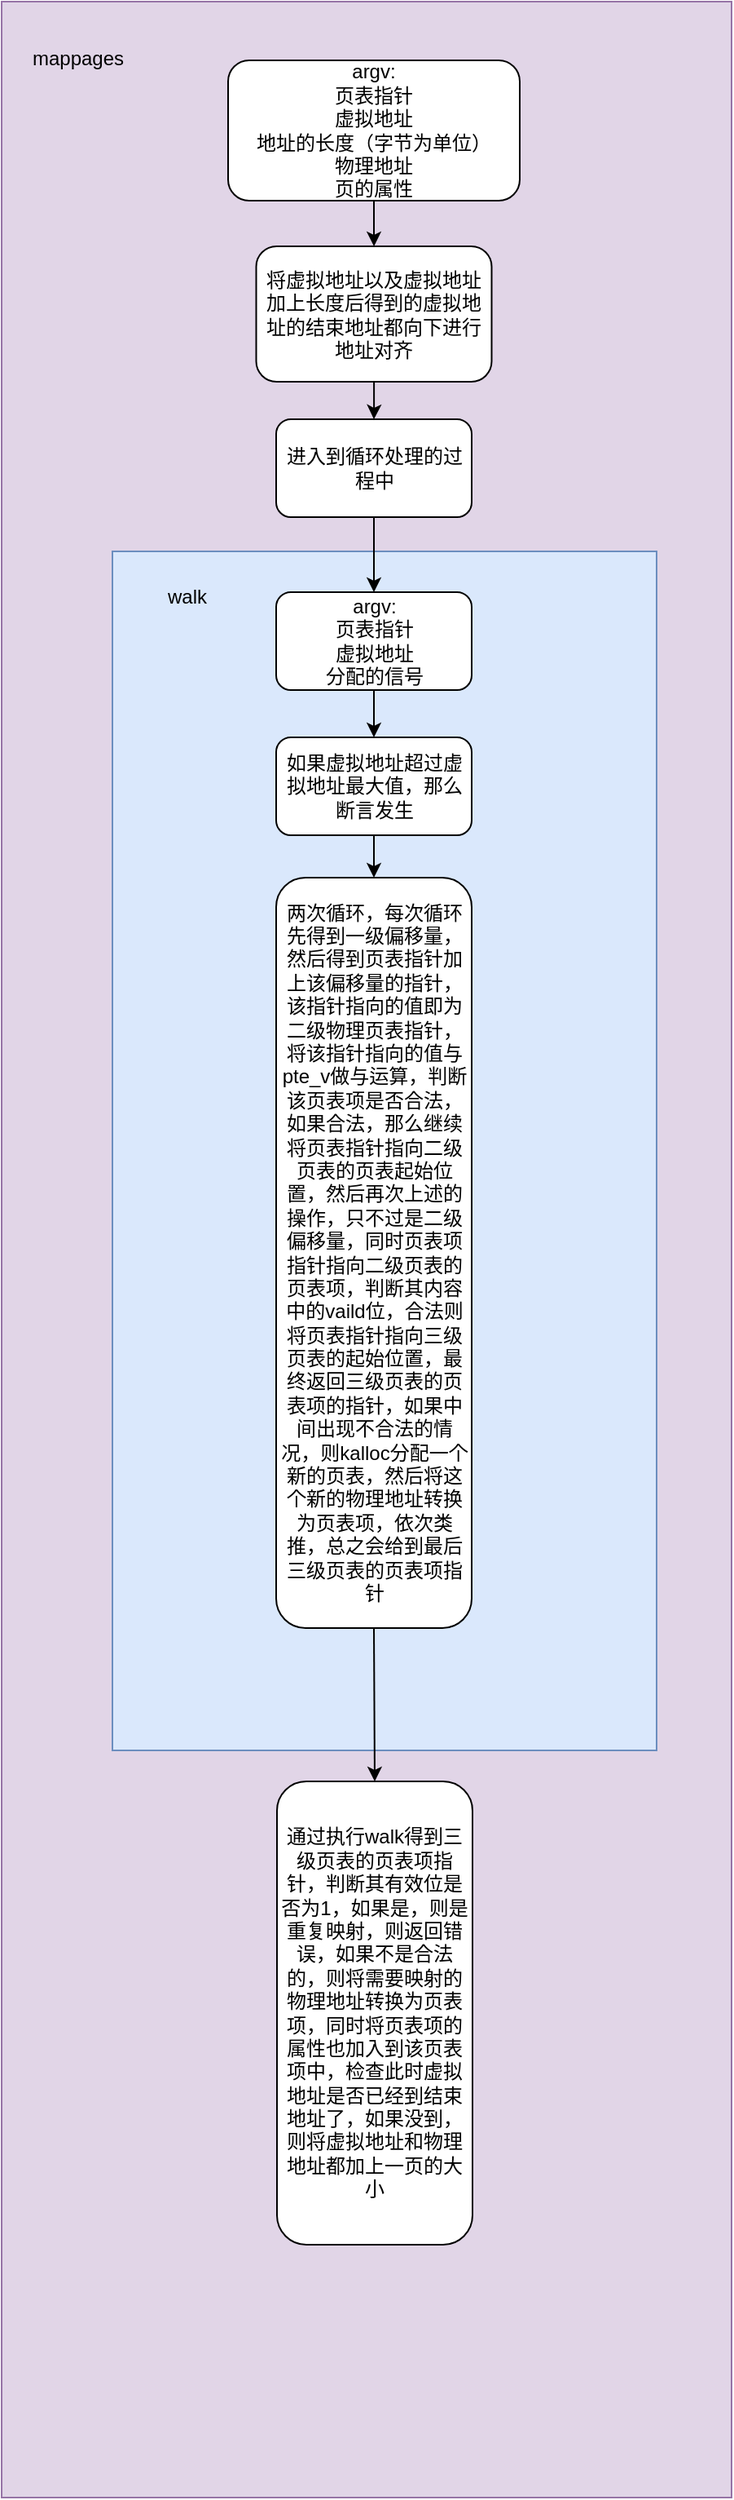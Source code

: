 <mxfile version="26.0.16">
  <diagram name="第 1 页" id="6iW3DI0KkoUzo9-Ivbpx">
    <mxGraphModel dx="542" dy="380" grid="0" gridSize="10" guides="1" tooltips="1" connect="1" arrows="1" fold="1" page="1" pageScale="1" pageWidth="827" pageHeight="1169" math="0" shadow="0">
      <root>
        <mxCell id="0" />
        <mxCell id="1" parent="0" />
        <mxCell id="ZPKQ-zMuxPFbMJoYlC7H-3" value="" style="rounded=0;whiteSpace=wrap;html=1;fillColor=#e1d5e7;strokeColor=#9673a6;" vertex="1" parent="1">
          <mxGeometry x="100" y="240" width="448" height="1530" as="geometry" />
        </mxCell>
        <mxCell id="ZPKQ-zMuxPFbMJoYlC7H-6" value="" style="edgeStyle=orthogonalEdgeStyle;rounded=0;orthogonalLoop=1;jettySize=auto;html=1;" edge="1" parent="1" source="ZPKQ-zMuxPFbMJoYlC7H-1" target="ZPKQ-zMuxPFbMJoYlC7H-5">
          <mxGeometry relative="1" as="geometry" />
        </mxCell>
        <mxCell id="ZPKQ-zMuxPFbMJoYlC7H-1" value="argv:&lt;div&gt;页表指针&lt;/div&gt;&lt;div&gt;虚拟地址&lt;/div&gt;&lt;div&gt;地址的长度（字节为单位）&lt;/div&gt;&lt;div&gt;物理地址&lt;/div&gt;&lt;div&gt;页的属性&lt;/div&gt;" style="rounded=1;whiteSpace=wrap;html=1;" vertex="1" parent="1">
          <mxGeometry x="239" y="276" width="179" height="86" as="geometry" />
        </mxCell>
        <mxCell id="ZPKQ-zMuxPFbMJoYlC7H-4" value="mappages" style="text;html=1;align=center;verticalAlign=middle;whiteSpace=wrap;rounded=0;" vertex="1" parent="1">
          <mxGeometry x="117" y="260" width="60" height="30" as="geometry" />
        </mxCell>
        <mxCell id="ZPKQ-zMuxPFbMJoYlC7H-8" value="" style="edgeStyle=orthogonalEdgeStyle;rounded=0;orthogonalLoop=1;jettySize=auto;html=1;" edge="1" parent="1" source="ZPKQ-zMuxPFbMJoYlC7H-5" target="ZPKQ-zMuxPFbMJoYlC7H-7">
          <mxGeometry relative="1" as="geometry" />
        </mxCell>
        <mxCell id="ZPKQ-zMuxPFbMJoYlC7H-5" value="将虚拟地址以及虚拟地址加上长度后得到的虚拟地址的结束地址都向下进行地址对齐" style="whiteSpace=wrap;html=1;rounded=1;" vertex="1" parent="1">
          <mxGeometry x="256.25" y="390" width="144.5" height="83" as="geometry" />
        </mxCell>
        <mxCell id="ZPKQ-zMuxPFbMJoYlC7H-7" value="进入到循环处理的过程中" style="whiteSpace=wrap;html=1;rounded=1;" vertex="1" parent="1">
          <mxGeometry x="268.5" y="496" width="120" height="60" as="geometry" />
        </mxCell>
        <mxCell id="ZPKQ-zMuxPFbMJoYlC7H-11" value="" style="rounded=0;whiteSpace=wrap;html=1;fillColor=#dae8fc;strokeColor=#6c8ebf;" vertex="1" parent="1">
          <mxGeometry x="168" y="577" width="334" height="735" as="geometry" />
        </mxCell>
        <mxCell id="ZPKQ-zMuxPFbMJoYlC7H-15" value="" style="edgeStyle=orthogonalEdgeStyle;rounded=0;orthogonalLoop=1;jettySize=auto;html=1;" edge="1" parent="1" source="ZPKQ-zMuxPFbMJoYlC7H-9" target="ZPKQ-zMuxPFbMJoYlC7H-14">
          <mxGeometry relative="1" as="geometry" />
        </mxCell>
        <mxCell id="ZPKQ-zMuxPFbMJoYlC7H-9" value="argv:&lt;div&gt;页表指针&lt;/div&gt;&lt;div&gt;虚拟地址&lt;/div&gt;&lt;div&gt;分配的信号&lt;/div&gt;" style="whiteSpace=wrap;html=1;rounded=1;" vertex="1" parent="1">
          <mxGeometry x="268.5" y="602" width="120" height="60" as="geometry" />
        </mxCell>
        <mxCell id="ZPKQ-zMuxPFbMJoYlC7H-12" style="edgeStyle=orthogonalEdgeStyle;rounded=0;orthogonalLoop=1;jettySize=auto;html=1;" edge="1" parent="1" source="ZPKQ-zMuxPFbMJoYlC7H-7" target="ZPKQ-zMuxPFbMJoYlC7H-9">
          <mxGeometry relative="1" as="geometry" />
        </mxCell>
        <mxCell id="ZPKQ-zMuxPFbMJoYlC7H-13" value="walk" style="text;html=1;align=center;verticalAlign=middle;whiteSpace=wrap;rounded=0;" vertex="1" parent="1">
          <mxGeometry x="184" y="590" width="60" height="30" as="geometry" />
        </mxCell>
        <mxCell id="ZPKQ-zMuxPFbMJoYlC7H-17" value="" style="edgeStyle=orthogonalEdgeStyle;rounded=0;orthogonalLoop=1;jettySize=auto;html=1;" edge="1" parent="1" source="ZPKQ-zMuxPFbMJoYlC7H-14" target="ZPKQ-zMuxPFbMJoYlC7H-16">
          <mxGeometry relative="1" as="geometry" />
        </mxCell>
        <mxCell id="ZPKQ-zMuxPFbMJoYlC7H-14" value="如果虚拟地址超过虚拟地址最大值，那么断言发生" style="whiteSpace=wrap;html=1;rounded=1;" vertex="1" parent="1">
          <mxGeometry x="268.5" y="691" width="120" height="60" as="geometry" />
        </mxCell>
        <mxCell id="ZPKQ-zMuxPFbMJoYlC7H-16" value="两次循环，每次循环先得到一级偏移量，然后得到页表指针加上该偏移量的指针，该指针指向的值即为二级物理页表指针，将该指针指向的值与pte_v做与运算，判断该页表项是否合法，如果合法，那么继续将页表指针指向二级页表的页表起始位置，然后再次上述的操作，只不过是二级偏移量，同时页表项指针指向二级页表的页表项，判断其内容中的vaild位，合法则将页表指针指向三级页表的起始位置，最终返回三级页表的页表项的指针，如果中间出现不合法的情况，则kalloc分配一个新的页表，然后将这个新的物理地址转换为页表项，依次类推，总之会给到最后三级页表的页表项指针" style="whiteSpace=wrap;html=1;rounded=1;" vertex="1" parent="1">
          <mxGeometry x="268.5" y="777" width="120" height="460" as="geometry" />
        </mxCell>
        <mxCell id="ZPKQ-zMuxPFbMJoYlC7H-18" value="通过执行walk得到三级页表的页表项指针，判断其有效位是否为1，如果是，则是重复映射，则返回错误，如果不是合法的，则将需要映射的物理地址转换为页表项，同时将页表项的属性也加入到该页表项中，检查此时虚拟地址是否已经到结束地址了，如果没到，则将虚拟地址和物理地址都加上一页的大小" style="rounded=1;whiteSpace=wrap;html=1;" vertex="1" parent="1">
          <mxGeometry x="269" y="1331" width="120" height="284" as="geometry" />
        </mxCell>
        <mxCell id="ZPKQ-zMuxPFbMJoYlC7H-19" value="" style="endArrow=classic;html=1;rounded=0;exitX=0.5;exitY=1;exitDx=0;exitDy=0;entryX=0.5;entryY=0;entryDx=0;entryDy=0;" edge="1" parent="1" source="ZPKQ-zMuxPFbMJoYlC7H-16" target="ZPKQ-zMuxPFbMJoYlC7H-18">
          <mxGeometry width="50" height="50" relative="1" as="geometry">
            <mxPoint x="429" y="1273" as="sourcePoint" />
            <mxPoint x="479" y="1223" as="targetPoint" />
          </mxGeometry>
        </mxCell>
      </root>
    </mxGraphModel>
  </diagram>
</mxfile>
